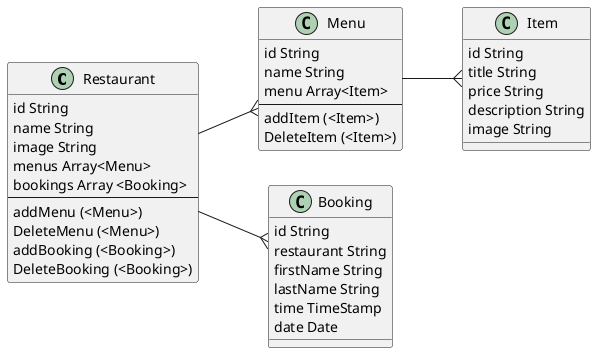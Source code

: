 @startuml Restaurant
left to right direction
class Restaurant {
    id String
    name String
    image String
    menus Array<Menu>
    bookings Array <Booking>
    ---
    addMenu (<Menu>)
    DeleteMenu (<Menu>)
    addBooking (<Booking>)
    DeleteBooking (<Booking>)
}

class Menu {
    id String
    name String
    menu Array<Item>
    ---
    addItem (<Item>)
    DeleteItem (<Item>)
}

class Booking {
    id String
    restaurant String
    firstName String
    lastName String
    time TimeStamp
    date Date
}

class Item {
    id String
    title String
    price String
    description String
    image String
}

Restaurant --{ Menu
Restaurant --{ Booking
Menu --{ Item

@enduml